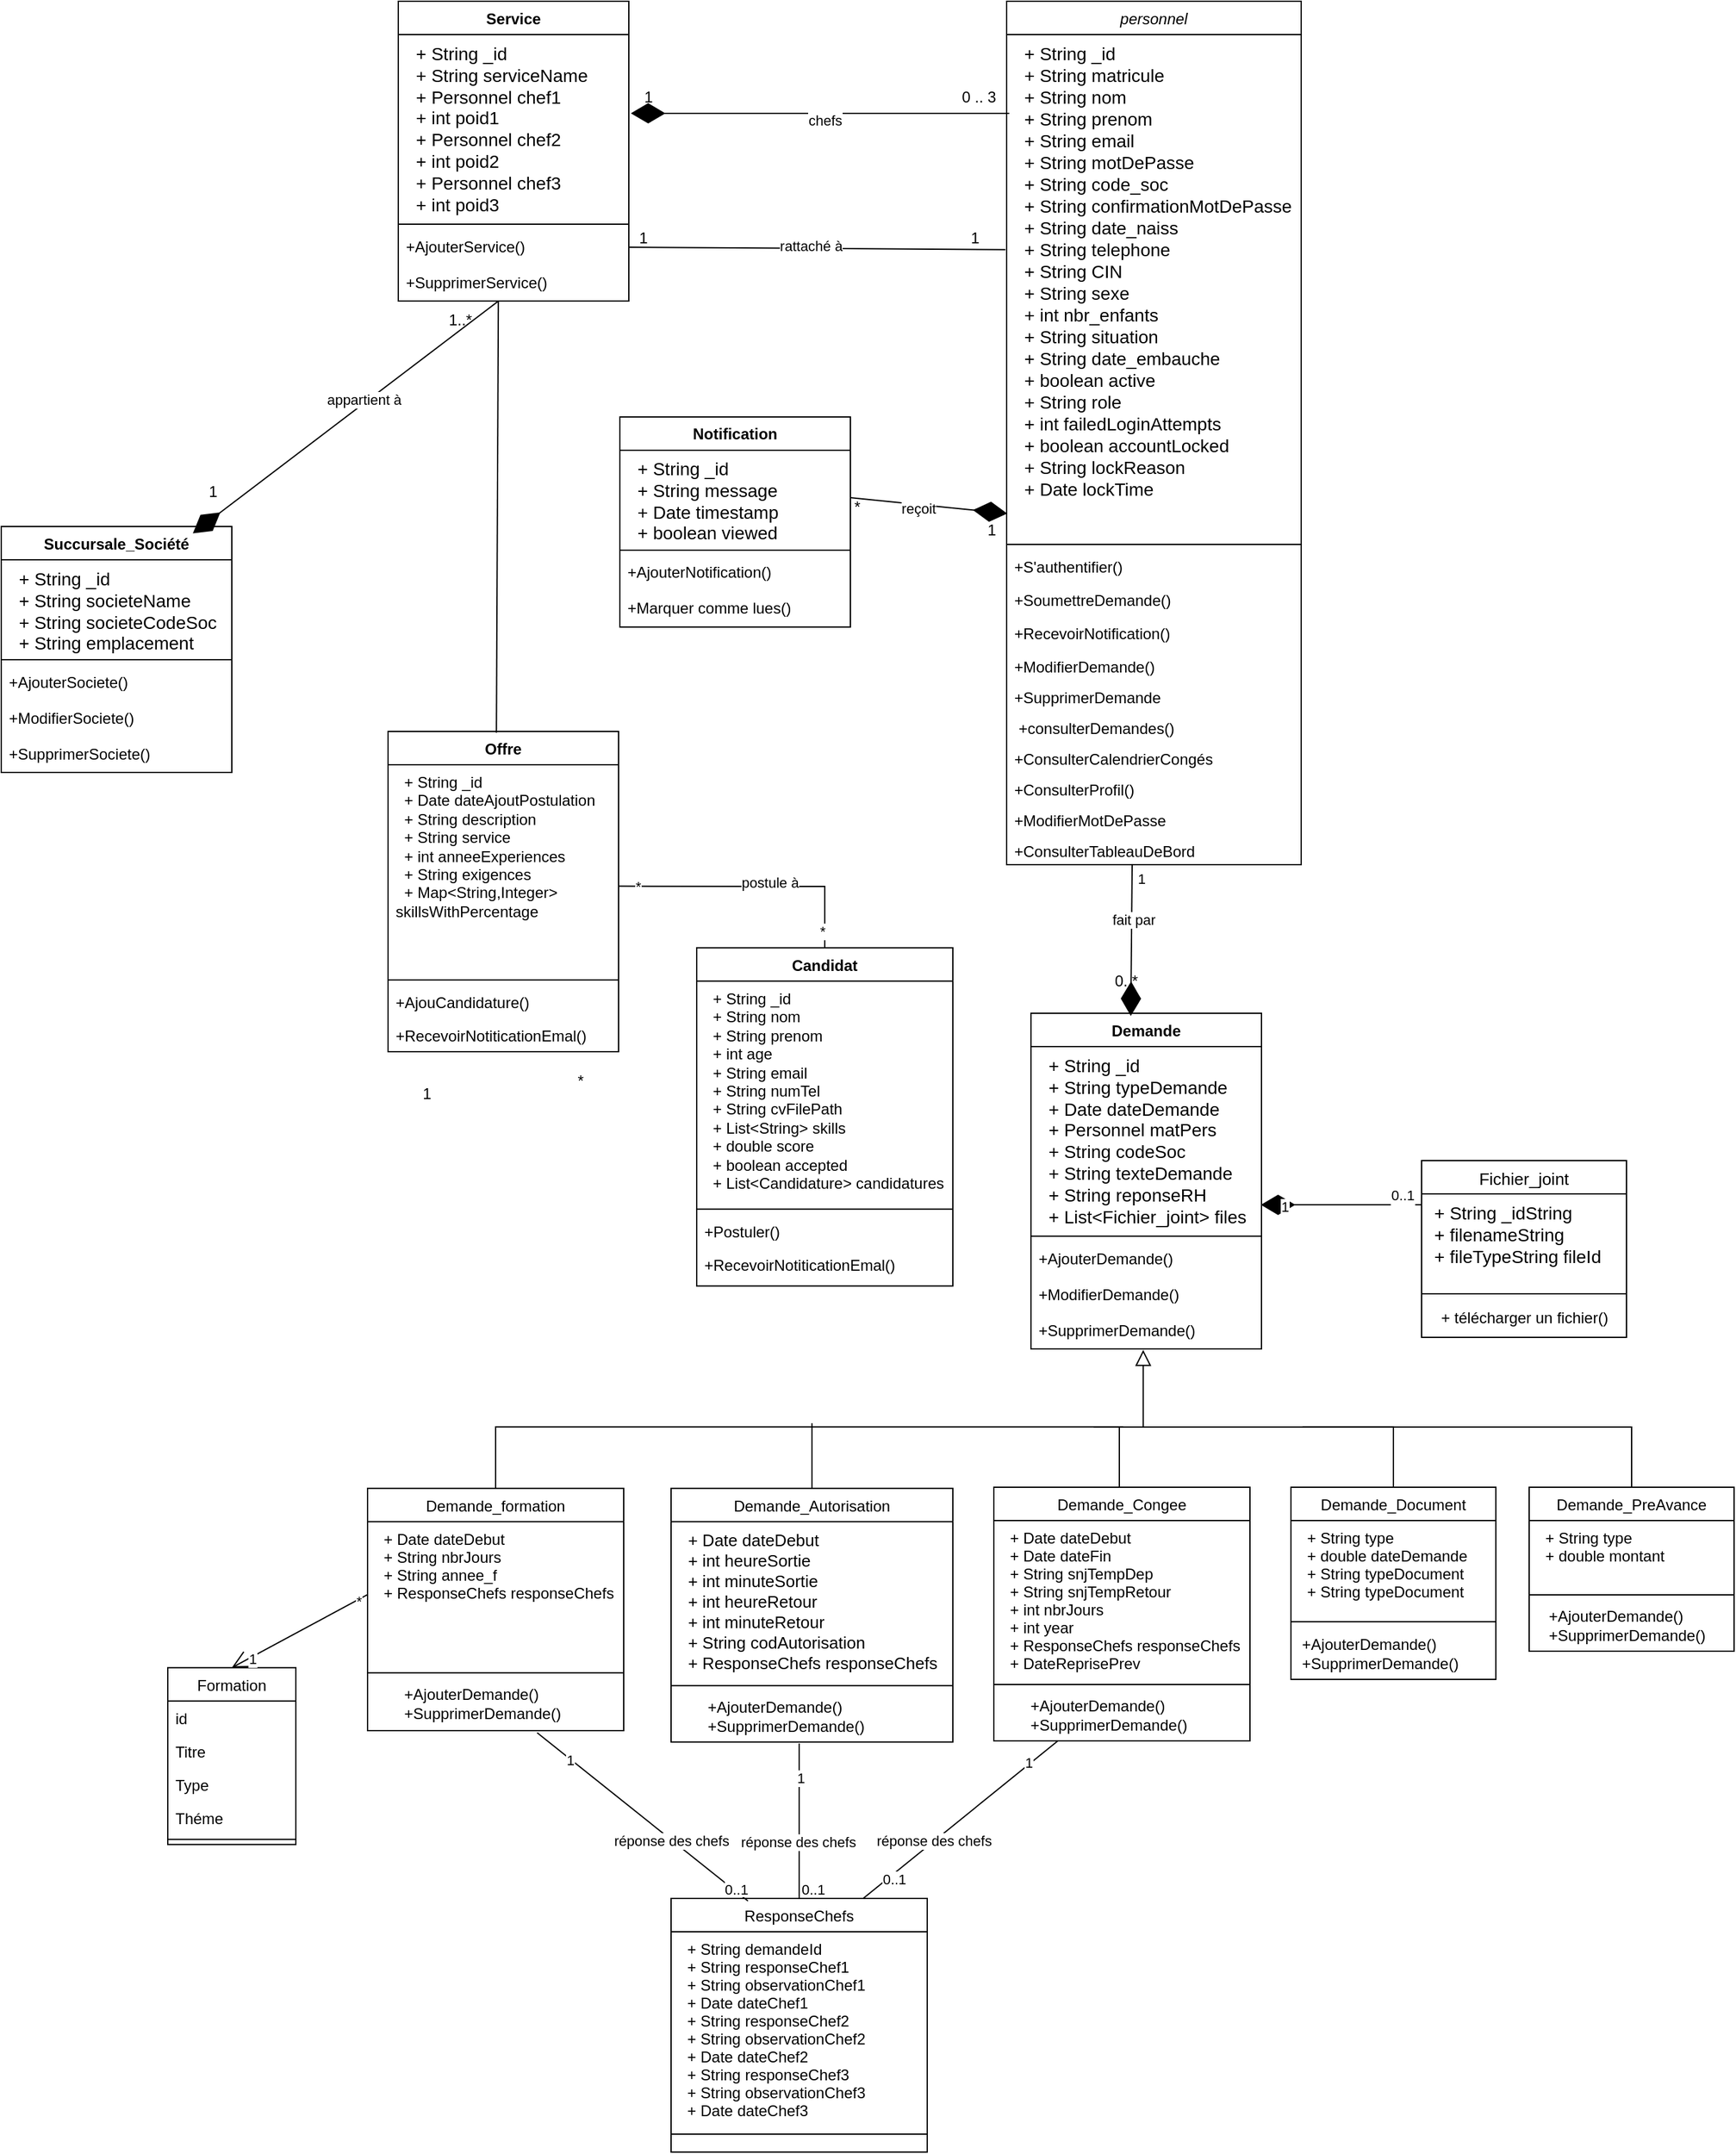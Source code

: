 <mxfile version="27.1.1">
  <diagram id="C5RBs43oDa-KdzZeNtuy" name="Page-1">
    <mxGraphModel dx="3420" dy="2582" grid="1" gridSize="10" guides="1" tooltips="1" connect="1" arrows="1" fold="1" page="1" pageScale="1" pageWidth="827" pageHeight="1169" math="0" shadow="0">
      <root>
        <mxCell id="WIyWlLk6GJQsqaUBKTNV-0" />
        <mxCell id="WIyWlLk6GJQsqaUBKTNV-1" parent="WIyWlLk6GJQsqaUBKTNV-0" />
        <mxCell id="zkfFHV4jXpPFQw0GAbJ--0" value="personnel" style="swimlane;fontStyle=2;align=center;verticalAlign=top;childLayout=stackLayout;horizontal=1;startSize=26;horizontalStack=0;resizeParent=1;resizeLast=0;collapsible=1;marginBottom=0;rounded=0;shadow=0;strokeWidth=1;" parent="WIyWlLk6GJQsqaUBKTNV-1" vertex="1">
          <mxGeometry x="192" y="-210" width="230" height="674" as="geometry">
            <mxRectangle x="230" y="140" width="160" height="26" as="alternateBounds" />
          </mxGeometry>
        </mxCell>
        <mxCell id="-u3w1DlrnEDcpq63W45w-45" value="  + String _id&#xa;  + String matricule&#xa;  + String nom&#xa;  + String prenom&#xa;  + String email&#xa;  + String motDePasse&#xa;  + String code_soc&#xa;  + String confirmationMotDePasse&#xa;  + String date_naiss&#xa;  + String telephone&#xa;  + String CIN&#xa;  + String sexe&#xa;  + int nbr_enfants&#xa;  + String situation&#xa;  + String date_embauche&#xa;  + boolean active&#xa;  + String role&#xa;  + int failedLoginAttempts&#xa;  + boolean accountLocked&#xa;  + String lockReason&#xa;  + Date lockTime&#xa;  &#xa;" style="text;align=left;verticalAlign=top;spacingLeft=4;spacingRight=4;overflow=hidden;rotatable=0;points=[[0,0.5],[1,0.5]];portConstraint=eastwest;rounded=0;shadow=0;html=0;strokeWidth=1;fontSize=14;fontStyle=0" parent="zkfFHV4jXpPFQw0GAbJ--0" vertex="1">
          <mxGeometry y="26" width="230" height="394" as="geometry" />
        </mxCell>
        <mxCell id="zkfFHV4jXpPFQw0GAbJ--4" value="" style="line;html=1;strokeWidth=1;align=left;verticalAlign=middle;spacingTop=-1;spacingLeft=3;spacingRight=3;rotatable=0;labelPosition=right;points=[];portConstraint=eastwest;" parent="zkfFHV4jXpPFQw0GAbJ--0" vertex="1">
          <mxGeometry y="420" width="230" height="8" as="geometry" />
        </mxCell>
        <mxCell id="zkfFHV4jXpPFQw0GAbJ--5" value="+S&#39;authentifier()" style="text;align=left;verticalAlign=top;spacingLeft=4;spacingRight=4;overflow=hidden;rotatable=0;points=[[0,0.5],[1,0.5]];portConstraint=eastwest;" parent="zkfFHV4jXpPFQw0GAbJ--0" vertex="1">
          <mxGeometry y="428" width="230" height="26" as="geometry" />
        </mxCell>
        <mxCell id="O5EITzwN7BPap431oK7U-24" value="+SoumettreDemande()" style="text;align=left;verticalAlign=top;spacingLeft=4;spacingRight=4;overflow=hidden;rotatable=0;points=[[0,0.5],[1,0.5]];portConstraint=eastwest;" parent="zkfFHV4jXpPFQw0GAbJ--0" vertex="1">
          <mxGeometry y="454" width="230" height="26" as="geometry" />
        </mxCell>
        <mxCell id="O5EITzwN7BPap431oK7U-23" value="+RecevoirNotification()" style="text;align=left;verticalAlign=top;spacingLeft=4;spacingRight=4;overflow=hidden;rotatable=0;points=[[0,0.5],[1,0.5]];portConstraint=eastwest;" parent="zkfFHV4jXpPFQw0GAbJ--0" vertex="1">
          <mxGeometry y="480" width="230" height="26" as="geometry" />
        </mxCell>
        <mxCell id="O5EITzwN7BPap431oK7U-22" value="+ModifierDemande()" style="text;align=left;verticalAlign=top;spacingLeft=4;spacingRight=4;overflow=hidden;rotatable=0;points=[[0,0.5],[1,0.5]];portConstraint=eastwest;" parent="zkfFHV4jXpPFQw0GAbJ--0" vertex="1">
          <mxGeometry y="506" width="230" height="24" as="geometry" />
        </mxCell>
        <mxCell id="-u3w1DlrnEDcpq63W45w-73" value="+SupprimerDemande" style="text;align=left;verticalAlign=top;spacingLeft=4;spacingRight=4;overflow=hidden;rotatable=0;points=[[0,0.5],[1,0.5]];portConstraint=eastwest;" parent="zkfFHV4jXpPFQw0GAbJ--0" vertex="1">
          <mxGeometry y="530" width="230" height="24" as="geometry" />
        </mxCell>
        <mxCell id="-u3w1DlrnEDcpq63W45w-72" value=" +consulterDemandes()" style="text;align=left;verticalAlign=top;spacingLeft=4;spacingRight=4;overflow=hidden;rotatable=0;points=[[0,0.5],[1,0.5]];portConstraint=eastwest;" parent="zkfFHV4jXpPFQw0GAbJ--0" vertex="1">
          <mxGeometry y="554" width="230" height="24" as="geometry" />
        </mxCell>
        <mxCell id="-u3w1DlrnEDcpq63W45w-71" value="+ConsulterCalendrierCongés" style="text;align=left;verticalAlign=top;spacingLeft=4;spacingRight=4;overflow=hidden;rotatable=0;points=[[0,0.5],[1,0.5]];portConstraint=eastwest;" parent="zkfFHV4jXpPFQw0GAbJ--0" vertex="1">
          <mxGeometry y="578" width="230" height="24" as="geometry" />
        </mxCell>
        <mxCell id="-u3w1DlrnEDcpq63W45w-70" value="+ConsulterProfil()" style="text;align=left;verticalAlign=top;spacingLeft=4;spacingRight=4;overflow=hidden;rotatable=0;points=[[0,0.5],[1,0.5]];portConstraint=eastwest;" parent="zkfFHV4jXpPFQw0GAbJ--0" vertex="1">
          <mxGeometry y="602" width="230" height="24" as="geometry" />
        </mxCell>
        <mxCell id="-u3w1DlrnEDcpq63W45w-69" value="+ModifierMotDePasse" style="text;align=left;verticalAlign=top;spacingLeft=4;spacingRight=4;overflow=hidden;rotatable=0;points=[[0,0.5],[1,0.5]];portConstraint=eastwest;" parent="zkfFHV4jXpPFQw0GAbJ--0" vertex="1">
          <mxGeometry y="626" width="230" height="24" as="geometry" />
        </mxCell>
        <mxCell id="-u3w1DlrnEDcpq63W45w-68" value="+ConsulterTableauDeBord" style="text;align=left;verticalAlign=top;spacingLeft=4;spacingRight=4;overflow=hidden;rotatable=0;points=[[0,0.5],[1,0.5]];portConstraint=eastwest;" parent="zkfFHV4jXpPFQw0GAbJ--0" vertex="1">
          <mxGeometry y="650" width="230" height="24" as="geometry" />
        </mxCell>
        <mxCell id="O5EITzwN7BPap431oK7U-33" value="Demande_formation" style="swimlane;fontStyle=0;align=center;verticalAlign=top;childLayout=stackLayout;horizontal=1;startSize=26;horizontalStack=0;resizeParent=1;resizeLast=0;collapsible=1;marginBottom=0;rounded=0;shadow=0;strokeWidth=1;" parent="WIyWlLk6GJQsqaUBKTNV-1" vertex="1">
          <mxGeometry x="-307" y="950.83" width="200" height="189.17" as="geometry">
            <mxRectangle x="130" y="380" width="160" height="26" as="alternateBounds" />
          </mxGeometry>
        </mxCell>
        <mxCell id="O5EITzwN7BPap431oK7U-34" value="  + Date dateDebut&#xa;  + String nbrJours&#xa;  + String annee_f&#xa;  + ResponseChefs responseChefs" style="text;align=left;verticalAlign=top;spacingLeft=4;spacingRight=4;overflow=hidden;rotatable=0;points=[[0,0.5],[1,0.5]];portConstraint=eastwest;" parent="O5EITzwN7BPap431oK7U-33" vertex="1">
          <mxGeometry y="26" width="200" height="114" as="geometry" />
        </mxCell>
        <mxCell id="O5EITzwN7BPap431oK7U-44" value="" style="line;html=1;strokeWidth=1;align=left;verticalAlign=middle;spacingTop=-1;spacingLeft=3;spacingRight=3;rotatable=0;labelPosition=right;points=[];portConstraint=eastwest;" parent="O5EITzwN7BPap431oK7U-33" vertex="1">
          <mxGeometry y="140" width="200" height="8" as="geometry" />
        </mxCell>
        <mxCell id="gfEL7aQkDBIa4sKmxt_5-107" value="&lt;span style=&quot;white-space: pre;&quot;&gt;&#x9;&lt;/span&gt;+Ajouter&lt;span style=&quot;text-align: center;&quot;&gt;Demande&lt;/span&gt;()&lt;div&gt;&lt;span style=&quot;white-space: pre;&quot;&gt;&#x9;&lt;/span&gt;+Supprimer&lt;span style=&quot;text-align: center; background-color: transparent; color: light-dark(rgb(0, 0, 0), rgb(255, 255, 255));&quot;&gt;Demande&lt;/span&gt;&lt;span style=&quot;background-color: transparent; color: light-dark(rgb(0, 0, 0), rgb(255, 255, 255));&quot;&gt;()&lt;/span&gt;&lt;/div&gt;" style="text;html=1;align=left;verticalAlign=middle;resizable=0;points=[];autosize=1;strokeColor=none;fillColor=none;" parent="O5EITzwN7BPap431oK7U-33" vertex="1">
          <mxGeometry y="148" width="200" height="40" as="geometry" />
        </mxCell>
        <mxCell id="O5EITzwN7BPap431oK7U-47" value="Formation" style="swimlane;fontStyle=0;align=center;verticalAlign=top;childLayout=stackLayout;horizontal=1;startSize=26;horizontalStack=0;resizeParent=1;resizeLast=0;collapsible=1;marginBottom=0;rounded=0;shadow=0;strokeWidth=1;" parent="WIyWlLk6GJQsqaUBKTNV-1" vertex="1">
          <mxGeometry x="-463" y="1090.83" width="100" height="138" as="geometry">
            <mxRectangle x="130" y="380" width="160" height="26" as="alternateBounds" />
          </mxGeometry>
        </mxCell>
        <mxCell id="O5EITzwN7BPap431oK7U-52" value="id" style="text;align=left;verticalAlign=top;spacingLeft=4;spacingRight=4;overflow=hidden;rotatable=0;points=[[0,0.5],[1,0.5]];portConstraint=eastwest;rounded=0;shadow=0;html=0;" parent="O5EITzwN7BPap431oK7U-47" vertex="1">
          <mxGeometry y="26" width="100" height="26" as="geometry" />
        </mxCell>
        <mxCell id="-u3w1DlrnEDcpq63W45w-180" value="Titre" style="text;align=left;verticalAlign=top;spacingLeft=4;spacingRight=4;overflow=hidden;rotatable=0;points=[[0,0.5],[1,0.5]];portConstraint=eastwest;rounded=0;shadow=0;html=0;" parent="O5EITzwN7BPap431oK7U-47" vertex="1">
          <mxGeometry y="52" width="100" height="26" as="geometry" />
        </mxCell>
        <mxCell id="aDl5N6_NMkzRwFbQj5bC-1" value="Type" style="text;align=left;verticalAlign=top;spacingLeft=4;spacingRight=4;overflow=hidden;rotatable=0;points=[[0,0.5],[1,0.5]];portConstraint=eastwest;rounded=0;shadow=0;html=0;" parent="O5EITzwN7BPap431oK7U-47" vertex="1">
          <mxGeometry y="78" width="100" height="26" as="geometry" />
        </mxCell>
        <mxCell id="aDl5N6_NMkzRwFbQj5bC-0" value="Théme" style="text;align=left;verticalAlign=top;spacingLeft=4;spacingRight=4;overflow=hidden;rotatable=0;points=[[0,0.5],[1,0.5]];portConstraint=eastwest;rounded=0;shadow=0;html=0;" parent="O5EITzwN7BPap431oK7U-47" vertex="1">
          <mxGeometry y="104" width="100" height="26" as="geometry" />
        </mxCell>
        <mxCell id="O5EITzwN7BPap431oK7U-53" value="" style="line;html=1;strokeWidth=1;align=left;verticalAlign=middle;spacingTop=-1;spacingLeft=3;spacingRight=3;rotatable=0;labelPosition=right;points=[];portConstraint=eastwest;" parent="O5EITzwN7BPap431oK7U-47" vertex="1">
          <mxGeometry y="130" width="100" height="8" as="geometry" />
        </mxCell>
        <mxCell id="O5EITzwN7BPap431oK7U-54" value="" style="endArrow=open;endFill=1;endSize=12;html=1;rounded=0;exitX=0;exitY=0.5;exitDx=0;exitDy=0;entryX=0.5;entryY=0;entryDx=0;entryDy=0;" parent="WIyWlLk6GJQsqaUBKTNV-1" source="O5EITzwN7BPap431oK7U-34" target="O5EITzwN7BPap431oK7U-47" edge="1">
          <mxGeometry width="160" relative="1" as="geometry">
            <mxPoint x="-457" y="1053.83" as="sourcePoint" />
            <mxPoint x="-297" y="1053.83" as="targetPoint" />
            <Array as="points" />
          </mxGeometry>
        </mxCell>
        <mxCell id="gfEL7aQkDBIa4sKmxt_5-82" value="1" style="edgeLabel;html=1;align=center;verticalAlign=middle;resizable=0;points=[];" parent="O5EITzwN7BPap431oK7U-54" vertex="1" connectable="0">
          <mxGeometry x="0.722" y="1" relative="1" as="geometry">
            <mxPoint as="offset" />
          </mxGeometry>
        </mxCell>
        <mxCell id="FIY3X_j_uY_LDwW8lAGG-7" value="*" style="edgeLabel;html=1;align=center;verticalAlign=middle;resizable=0;points=[];" vertex="1" connectable="0" parent="O5EITzwN7BPap431oK7U-54">
          <mxGeometry x="-0.86" y="1" relative="1" as="geometry">
            <mxPoint as="offset" />
          </mxGeometry>
        </mxCell>
        <mxCell id="O5EITzwN7BPap431oK7U-55" value="Demande_Congee" style="swimlane;fontStyle=0;align=center;verticalAlign=top;childLayout=stackLayout;horizontal=1;startSize=26;horizontalStack=0;resizeParent=1;resizeLast=0;collapsible=1;marginBottom=0;rounded=0;shadow=0;strokeWidth=1;" parent="WIyWlLk6GJQsqaUBKTNV-1" vertex="1">
          <mxGeometry x="182" y="950" width="200" height="198" as="geometry">
            <mxRectangle x="130" y="380" width="160" height="26" as="alternateBounds" />
          </mxGeometry>
        </mxCell>
        <mxCell id="O5EITzwN7BPap431oK7U-63" value="  + Date dateDebut&#xa;  + Date dateFin&#xa;  + String snjTempDep&#xa;  + String snjTempRetour&#xa;  + int nbrJours&#xa;  + int year  &#xa;  + ResponseChefs responseChefs&#xa;  + DateReprisePrev" style="text;align=left;verticalAlign=top;spacingLeft=4;spacingRight=4;overflow=hidden;rotatable=0;points=[[0,0.5],[1,0.5]];portConstraint=eastwest;rounded=0;shadow=0;html=0;" parent="O5EITzwN7BPap431oK7U-55" vertex="1">
          <mxGeometry y="26" width="200" height="124" as="geometry" />
        </mxCell>
        <mxCell id="O5EITzwN7BPap431oK7U-61" value="" style="line;html=1;strokeWidth=1;align=left;verticalAlign=middle;spacingTop=-1;spacingLeft=3;spacingRight=3;rotatable=0;labelPosition=right;points=[];portConstraint=eastwest;" parent="O5EITzwN7BPap431oK7U-55" vertex="1">
          <mxGeometry y="150" width="200" height="8" as="geometry" />
        </mxCell>
        <mxCell id="gfEL7aQkDBIa4sKmxt_5-110" value="&lt;span style=&quot;white-space: pre;&quot;&gt;&#x9;&lt;/span&gt;+Ajouter&lt;span style=&quot;text-align: center;&quot;&gt;Demande&lt;/span&gt;()&lt;div&gt;&lt;span style=&quot;white-space: pre;&quot;&gt;&#x9;&lt;/span&gt;+Supprimer&lt;span style=&quot;text-align: center; background-color: transparent; color: light-dark(rgb(0, 0, 0), rgb(255, 255, 255));&quot;&gt;Demande&lt;/span&gt;&lt;span style=&quot;background-color: transparent; color: light-dark(rgb(0, 0, 0), rgb(255, 255, 255));&quot;&gt;()&lt;/span&gt;&lt;/div&gt;" style="text;html=1;align=left;verticalAlign=middle;resizable=0;points=[];autosize=1;strokeColor=none;fillColor=none;" parent="O5EITzwN7BPap431oK7U-55" vertex="1">
          <mxGeometry y="158" width="200" height="40" as="geometry" />
        </mxCell>
        <mxCell id="O5EITzwN7BPap431oK7U-68" value="Demande_Autorisation" style="swimlane;fontStyle=0;align=center;verticalAlign=top;childLayout=stackLayout;horizontal=1;startSize=26;horizontalStack=0;resizeParent=1;resizeLast=0;collapsible=1;marginBottom=0;rounded=0;shadow=0;strokeWidth=1;" parent="WIyWlLk6GJQsqaUBKTNV-1" vertex="1">
          <mxGeometry x="-70" y="950.83" width="220" height="198" as="geometry">
            <mxRectangle x="130" y="380" width="160" height="26" as="alternateBounds" />
          </mxGeometry>
        </mxCell>
        <mxCell id="O5EITzwN7BPap431oK7U-69" value="  + Date dateDebut&#xa;  + int heureSortie&#xa;  + int minuteSortie&#xa;  + int heureRetour&#xa;  + int minuteRetour&#xa;  + String codAutorisation&#xa;  + ResponseChefs responseChefs" style="text;align=left;verticalAlign=top;spacingLeft=4;spacingRight=4;overflow=hidden;rotatable=0;points=[[0,0.5],[1,0.5]];portConstraint=eastwest;fontSize=13;" parent="O5EITzwN7BPap431oK7U-68" vertex="1">
          <mxGeometry y="26" width="220" height="124" as="geometry" />
        </mxCell>
        <mxCell id="O5EITzwN7BPap431oK7U-76" value="" style="line;html=1;strokeWidth=1;align=left;verticalAlign=middle;spacingTop=-1;spacingLeft=3;spacingRight=3;rotatable=0;labelPosition=right;points=[];portConstraint=eastwest;" parent="O5EITzwN7BPap431oK7U-68" vertex="1">
          <mxGeometry y="150" width="220" height="8" as="geometry" />
        </mxCell>
        <mxCell id="gfEL7aQkDBIa4sKmxt_5-109" value="&lt;span style=&quot;white-space: pre;&quot;&gt;&#x9;&lt;/span&gt;+Ajouter&lt;span style=&quot;text-align: center;&quot;&gt;Demande&lt;/span&gt;()&lt;div&gt;&lt;span style=&quot;white-space: pre;&quot;&gt;&#x9;&lt;/span&gt;+Supprimer&lt;span style=&quot;text-align: center; background-color: transparent; color: light-dark(rgb(0, 0, 0), rgb(255, 255, 255));&quot;&gt;Demande&lt;/span&gt;&lt;span style=&quot;background-color: transparent; color: light-dark(rgb(0, 0, 0), rgb(255, 255, 255));&quot;&gt;()&lt;/span&gt;&lt;/div&gt;" style="text;html=1;align=left;verticalAlign=middle;resizable=0;points=[];autosize=1;strokeColor=none;fillColor=none;" parent="O5EITzwN7BPap431oK7U-68" vertex="1">
          <mxGeometry y="158" width="220" height="40" as="geometry" />
        </mxCell>
        <mxCell id="O5EITzwN7BPap431oK7U-118" value="Demande_PreAvance" style="swimlane;fontStyle=0;align=center;verticalAlign=top;childLayout=stackLayout;horizontal=1;startSize=26;horizontalStack=0;resizeParent=1;resizeLast=0;collapsible=1;marginBottom=0;rounded=0;shadow=0;strokeWidth=1;" parent="WIyWlLk6GJQsqaUBKTNV-1" vertex="1">
          <mxGeometry x="600" y="950" width="160" height="128" as="geometry">
            <mxRectangle x="130" y="380" width="160" height="26" as="alternateBounds" />
          </mxGeometry>
        </mxCell>
        <mxCell id="O5EITzwN7BPap431oK7U-119" value="  + String type&#xa;  + double montant&#xa;" style="text;align=left;verticalAlign=top;spacingLeft=4;spacingRight=4;overflow=hidden;rotatable=0;points=[[0,0.5],[1,0.5]];portConstraint=eastwest;" parent="O5EITzwN7BPap431oK7U-118" vertex="1">
          <mxGeometry y="26" width="160" height="54" as="geometry" />
        </mxCell>
        <mxCell id="O5EITzwN7BPap431oK7U-122" value="" style="line;html=1;strokeWidth=1;align=left;verticalAlign=middle;spacingTop=-1;spacingLeft=3;spacingRight=3;rotatable=0;labelPosition=right;points=[];portConstraint=eastwest;" parent="O5EITzwN7BPap431oK7U-118" vertex="1">
          <mxGeometry y="80" width="160" height="8" as="geometry" />
        </mxCell>
        <mxCell id="gfEL7aQkDBIa4sKmxt_5-111" value="&amp;nbsp; &amp;nbsp; +Ajouter&lt;span style=&quot;text-align: center;&quot;&gt;Demande&lt;/span&gt;()&lt;div&gt;&amp;nbsp; &amp;nbsp; +Supprimer&lt;span style=&quot;text-align: center; background-color: transparent; color: light-dark(rgb(0, 0, 0), rgb(255, 255, 255));&quot;&gt;Demande&lt;/span&gt;&lt;span style=&quot;background-color: transparent; color: light-dark(rgb(0, 0, 0), rgb(255, 255, 255));&quot;&gt;()&lt;/span&gt;&lt;/div&gt;" style="text;html=1;align=left;verticalAlign=middle;resizable=0;points=[];autosize=1;strokeColor=none;fillColor=none;" parent="O5EITzwN7BPap431oK7U-118" vertex="1">
          <mxGeometry y="88" width="160" height="40" as="geometry" />
        </mxCell>
        <mxCell id="O5EITzwN7BPap431oK7U-124" value="Succursale_Société" style="swimlane;fontStyle=1;align=center;verticalAlign=top;childLayout=stackLayout;horizontal=1;startSize=26;horizontalStack=0;resizeParent=1;resizeParentMax=0;resizeLast=0;collapsible=1;marginBottom=0;whiteSpace=wrap;html=1;" parent="WIyWlLk6GJQsqaUBKTNV-1" vertex="1">
          <mxGeometry x="-593" y="200" width="180" height="192" as="geometry" />
        </mxCell>
        <mxCell id="O5EITzwN7BPap431oK7U-125" value="&lt;div&gt;&lt;font style=&quot;font-size: 14px;&quot;&gt;&amp;nbsp; + String _id&lt;/font&gt;&lt;/div&gt;&lt;div&gt;&lt;font style=&quot;font-size: 14px;&quot;&gt;&amp;nbsp; + String societeName&lt;/font&gt;&lt;/div&gt;&lt;div&gt;&lt;font style=&quot;font-size: 14px;&quot;&gt;&amp;nbsp; + String societeCodeSoc&lt;/font&gt;&lt;/div&gt;&lt;div&gt;&lt;font style=&quot;font-size: 14px;&quot;&gt;&amp;nbsp; + String emplacement&lt;/font&gt;&lt;/div&gt;" style="text;strokeColor=none;fillColor=none;align=left;verticalAlign=top;spacingLeft=4;spacingRight=4;overflow=hidden;rotatable=0;points=[[0,0.5],[1,0.5]];portConstraint=eastwest;whiteSpace=wrap;html=1;" parent="O5EITzwN7BPap431oK7U-124" vertex="1">
          <mxGeometry y="26" width="180" height="74" as="geometry" />
        </mxCell>
        <mxCell id="O5EITzwN7BPap431oK7U-126" value="" style="line;strokeWidth=1;fillColor=none;align=left;verticalAlign=middle;spacingTop=-1;spacingLeft=3;spacingRight=3;rotatable=0;labelPosition=right;points=[];portConstraint=eastwest;strokeColor=inherit;" parent="O5EITzwN7BPap431oK7U-124" vertex="1">
          <mxGeometry y="100" width="180" height="8" as="geometry" />
        </mxCell>
        <mxCell id="O5EITzwN7BPap431oK7U-127" value="+AjouterSociete()" style="text;strokeColor=none;fillColor=none;align=left;verticalAlign=top;spacingLeft=4;spacingRight=4;overflow=hidden;rotatable=0;points=[[0,0.5],[1,0.5]];portConstraint=eastwest;whiteSpace=wrap;html=1;" parent="O5EITzwN7BPap431oK7U-124" vertex="1">
          <mxGeometry y="108" width="180" height="28" as="geometry" />
        </mxCell>
        <mxCell id="-u3w1DlrnEDcpq63W45w-39" value="+ModifierSociete()" style="text;strokeColor=none;fillColor=none;align=left;verticalAlign=top;spacingLeft=4;spacingRight=4;overflow=hidden;rotatable=0;points=[[0,0.5],[1,0.5]];portConstraint=eastwest;whiteSpace=wrap;html=1;" parent="O5EITzwN7BPap431oK7U-124" vertex="1">
          <mxGeometry y="136" width="180" height="28" as="geometry" />
        </mxCell>
        <mxCell id="-u3w1DlrnEDcpq63W45w-40" value="+SupprimerSociete()" style="text;strokeColor=none;fillColor=none;align=left;verticalAlign=top;spacingLeft=4;spacingRight=4;overflow=hidden;rotatable=0;points=[[0,0.5],[1,0.5]];portConstraint=eastwest;whiteSpace=wrap;html=1;" parent="O5EITzwN7BPap431oK7U-124" vertex="1">
          <mxGeometry y="164" width="180" height="28" as="geometry" />
        </mxCell>
        <mxCell id="O5EITzwN7BPap431oK7U-128" value="Candidat" style="swimlane;fontStyle=1;align=center;verticalAlign=top;childLayout=stackLayout;horizontal=1;startSize=26;horizontalStack=0;resizeParent=1;resizeParentMax=0;resizeLast=0;collapsible=1;marginBottom=0;whiteSpace=wrap;html=1;" parent="WIyWlLk6GJQsqaUBKTNV-1" vertex="1">
          <mxGeometry x="-50" y="528.83" width="200" height="264" as="geometry">
            <mxRectangle x="-330" y="546" width="140" height="30" as="alternateBounds" />
          </mxGeometry>
        </mxCell>
        <mxCell id="O5EITzwN7BPap431oK7U-134" value="&lt;div&gt;&amp;nbsp; + String _id&lt;/div&gt;&lt;div&gt;&amp;nbsp; + String nom&lt;/div&gt;&lt;div&gt;&amp;nbsp; + String prenom&lt;/div&gt;&lt;div&gt;&amp;nbsp; + int age&lt;/div&gt;&lt;div&gt;&amp;nbsp; + String email&lt;/div&gt;&lt;div&gt;&amp;nbsp; + String numTel&lt;/div&gt;&lt;div&gt;&amp;nbsp; + String cvFilePath&lt;/div&gt;&lt;div&gt;&amp;nbsp; + List&amp;lt;String&amp;gt; skills&lt;/div&gt;&lt;div&gt;&amp;nbsp; + double score&lt;/div&gt;&lt;div&gt;&amp;nbsp; + boolean accepted&lt;/div&gt;&lt;div&gt;&amp;nbsp; + List&amp;lt;Candidature&amp;gt; candidatures&lt;/div&gt;" style="text;strokeColor=none;fillColor=none;align=left;verticalAlign=top;spacingLeft=4;spacingRight=4;overflow=hidden;rotatable=0;points=[[0,0.5],[1,0.5]];portConstraint=eastwest;whiteSpace=wrap;html=1;" parent="O5EITzwN7BPap431oK7U-128" vertex="1">
          <mxGeometry y="26" width="200" height="174" as="geometry" />
        </mxCell>
        <mxCell id="O5EITzwN7BPap431oK7U-130" value="" style="line;strokeWidth=1;fillColor=none;align=left;verticalAlign=middle;spacingTop=-1;spacingLeft=3;spacingRight=3;rotatable=0;labelPosition=right;points=[];portConstraint=eastwest;strokeColor=inherit;" parent="O5EITzwN7BPap431oK7U-128" vertex="1">
          <mxGeometry y="200" width="200" height="8" as="geometry" />
        </mxCell>
        <mxCell id="O5EITzwN7BPap431oK7U-131" value="+Postuler()" style="text;strokeColor=none;fillColor=none;align=left;verticalAlign=top;spacingLeft=4;spacingRight=4;overflow=hidden;rotatable=0;points=[[0,0.5],[1,0.5]];portConstraint=eastwest;whiteSpace=wrap;html=1;" parent="O5EITzwN7BPap431oK7U-128" vertex="1">
          <mxGeometry y="208" width="200" height="26" as="geometry" />
        </mxCell>
        <mxCell id="-u3w1DlrnEDcpq63W45w-38" value="+RecevoirNotiticationEmal()" style="text;strokeColor=none;fillColor=none;align=left;verticalAlign=top;spacingLeft=4;spacingRight=4;overflow=hidden;rotatable=0;points=[[0,0.5],[1,0.5]];portConstraint=eastwest;whiteSpace=wrap;html=1;" parent="O5EITzwN7BPap431oK7U-128" vertex="1">
          <mxGeometry y="234" width="200" height="30" as="geometry" />
        </mxCell>
        <mxCell id="O5EITzwN7BPap431oK7U-144" value="" style="endArrow=block;endSize=10;endFill=0;shadow=0;strokeWidth=1;rounded=0;curved=0;edgeStyle=elbowEdgeStyle;elbow=vertical;entryX=0.487;entryY=1.029;entryDx=0;entryDy=0;entryPerimeter=0;" parent="WIyWlLk6GJQsqaUBKTNV-1" edge="1" target="-u3w1DlrnEDcpq63W45w-168">
          <mxGeometry width="160" relative="1" as="geometry">
            <mxPoint x="280" y="950" as="sourcePoint" />
            <mxPoint x="298.12" y="832.872" as="targetPoint" />
            <Array as="points">
              <mxPoint x="300" y="903" />
            </Array>
          </mxGeometry>
        </mxCell>
        <mxCell id="O5EITzwN7BPap431oK7U-145" value="" style="endArrow=none;endSize=10;endFill=0;shadow=0;strokeWidth=1;rounded=0;curved=0;edgeStyle=elbowEdgeStyle;elbow=vertical;entryX=0.5;entryY=0;entryDx=0;entryDy=0;startFill=0;" parent="WIyWlLk6GJQsqaUBKTNV-1" target="O5EITzwN7BPap431oK7U-107" edge="1">
          <mxGeometry width="160" relative="1" as="geometry">
            <mxPoint x="423" y="902.83" as="sourcePoint" />
            <mxPoint x="123" y="942.83" as="targetPoint" />
            <Array as="points">
              <mxPoint x="283" y="902.83" />
            </Array>
          </mxGeometry>
        </mxCell>
        <mxCell id="O5EITzwN7BPap431oK7U-146" value="" style="endArrow=none;endSize=10;endFill=0;shadow=0;strokeWidth=1;rounded=0;curved=0;edgeStyle=elbowEdgeStyle;elbow=vertical;entryX=0.5;entryY=0;entryDx=0;entryDy=0;startFill=0;" parent="WIyWlLk6GJQsqaUBKTNV-1" target="O5EITzwN7BPap431oK7U-33" edge="1">
          <mxGeometry width="160" relative="1" as="geometry">
            <mxPoint x="283" y="902.83" as="sourcePoint" />
            <mxPoint x="293" y="976.83" as="targetPoint" />
            <Array as="points">
              <mxPoint x="33" y="902.83" />
            </Array>
          </mxGeometry>
        </mxCell>
        <mxCell id="O5EITzwN7BPap431oK7U-149" value="" style="endArrow=none;endSize=10;endFill=0;shadow=0;strokeWidth=1;rounded=0;curved=0;edgeStyle=elbowEdgeStyle;elbow=vertical;startFill=0;entryX=0.5;entryY=0;entryDx=0;entryDy=0;" parent="WIyWlLk6GJQsqaUBKTNV-1" target="O5EITzwN7BPap431oK7U-118" edge="1">
          <mxGeometry width="160" relative="1" as="geometry">
            <mxPoint x="260" y="903" as="sourcePoint" />
            <mxPoint x="723" y="993" as="targetPoint" />
            <Array as="points">
              <mxPoint x="543" y="903" />
            </Array>
          </mxGeometry>
        </mxCell>
        <mxCell id="-u3w1DlrnEDcpq63W45w-163" value="Demande" style="swimlane;fontStyle=1;align=center;verticalAlign=top;childLayout=stackLayout;horizontal=1;startSize=26;horizontalStack=0;resizeParent=1;resizeParentMax=0;resizeLast=0;collapsible=1;marginBottom=0;whiteSpace=wrap;html=1;" parent="WIyWlLk6GJQsqaUBKTNV-1" vertex="1">
          <mxGeometry x="211" y="580.0" width="180" height="262" as="geometry" />
        </mxCell>
        <mxCell id="-u3w1DlrnEDcpq63W45w-164" value="&lt;div&gt;&lt;span style=&quot;text-wrap-mode: nowrap;&quot;&gt;&amp;nbsp; + String _id&lt;/span&gt;&lt;/div&gt;&lt;div&gt;&lt;span style=&quot;text-wrap-mode: nowrap;&quot;&gt;&amp;nbsp; + String typeDemande&lt;/span&gt;&lt;/div&gt;&lt;div&gt;&lt;span style=&quot;text-wrap-mode: nowrap;&quot;&gt;&amp;nbsp; + Date dateDemande&lt;/span&gt;&lt;/div&gt;&lt;div&gt;&lt;span style=&quot;text-wrap-mode: nowrap;&quot;&gt;&amp;nbsp; + Personnel matPers&lt;/span&gt;&lt;/div&gt;&lt;div&gt;&lt;span style=&quot;text-wrap-mode: nowrap;&quot;&gt;&amp;nbsp; + String codeSoc&lt;/span&gt;&lt;/div&gt;&lt;div&gt;&lt;span style=&quot;text-wrap-mode: nowrap;&quot;&gt;&amp;nbsp; + String texteDemande&lt;/span&gt;&lt;/div&gt;&lt;div&gt;&lt;span style=&quot;text-wrap-mode: nowrap;&quot;&gt;&amp;nbsp; + String reponseRH&lt;/span&gt;&lt;/div&gt;&lt;div&gt;&lt;span style=&quot;text-wrap-mode: nowrap;&quot;&gt;&amp;nbsp; + List&amp;lt;Fichier_joint&amp;gt; files&lt;/span&gt;&lt;/div&gt;" style="text;strokeColor=none;fillColor=none;align=left;verticalAlign=top;spacingLeft=4;spacingRight=4;overflow=hidden;rotatable=0;points=[[0,0.5],[1,0.5]];portConstraint=eastwest;whiteSpace=wrap;html=1;fontSize=14;" parent="-u3w1DlrnEDcpq63W45w-163" vertex="1">
          <mxGeometry y="26" width="180" height="144" as="geometry" />
        </mxCell>
        <mxCell id="-u3w1DlrnEDcpq63W45w-165" value="" style="line;strokeWidth=1;fillColor=none;align=left;verticalAlign=middle;spacingTop=-1;spacingLeft=3;spacingRight=3;rotatable=0;labelPosition=right;points=[];portConstraint=eastwest;strokeColor=inherit;" parent="-u3w1DlrnEDcpq63W45w-163" vertex="1">
          <mxGeometry y="170" width="180" height="8" as="geometry" />
        </mxCell>
        <mxCell id="-u3w1DlrnEDcpq63W45w-166" value="+AjouterDemande()" style="text;strokeColor=none;fillColor=none;align=left;verticalAlign=top;spacingLeft=4;spacingRight=4;overflow=hidden;rotatable=0;points=[[0,0.5],[1,0.5]];portConstraint=eastwest;whiteSpace=wrap;html=1;" parent="-u3w1DlrnEDcpq63W45w-163" vertex="1">
          <mxGeometry y="178" width="180" height="28" as="geometry" />
        </mxCell>
        <mxCell id="-u3w1DlrnEDcpq63W45w-167" value="+ModifierDemande()" style="text;strokeColor=none;fillColor=none;align=left;verticalAlign=top;spacingLeft=4;spacingRight=4;overflow=hidden;rotatable=0;points=[[0,0.5],[1,0.5]];portConstraint=eastwest;whiteSpace=wrap;html=1;" parent="-u3w1DlrnEDcpq63W45w-163" vertex="1">
          <mxGeometry y="206" width="180" height="28" as="geometry" />
        </mxCell>
        <mxCell id="-u3w1DlrnEDcpq63W45w-168" value="+SupprimerDemande()" style="text;strokeColor=none;fillColor=none;align=left;verticalAlign=top;spacingLeft=4;spacingRight=4;overflow=hidden;rotatable=0;points=[[0,0.5],[1,0.5]];portConstraint=eastwest;whiteSpace=wrap;html=1;" parent="-u3w1DlrnEDcpq63W45w-163" vertex="1">
          <mxGeometry y="234" width="180" height="28" as="geometry" />
        </mxCell>
        <mxCell id="-u3w1DlrnEDcpq63W45w-183" value="Offre" style="swimlane;fontStyle=1;align=center;verticalAlign=top;childLayout=stackLayout;horizontal=1;startSize=26;horizontalStack=0;resizeParent=1;resizeParentMax=0;resizeLast=0;collapsible=1;marginBottom=0;whiteSpace=wrap;html=1;" parent="WIyWlLk6GJQsqaUBKTNV-1" vertex="1">
          <mxGeometry x="-291" y="360" width="180" height="250" as="geometry">
            <mxRectangle x="-330" y="546" width="140" height="30" as="alternateBounds" />
          </mxGeometry>
        </mxCell>
        <mxCell id="-u3w1DlrnEDcpq63W45w-184" value="&lt;div&gt;&amp;nbsp; + String _id&lt;/div&gt;&lt;div&gt;&amp;nbsp; + Date dateAjoutPostulation&lt;/div&gt;&lt;div&gt;&lt;span style=&quot;background-color: transparent; color: light-dark(rgb(0, 0, 0), rgb(255, 255, 255));&quot;&gt;&amp;nbsp; + String description&lt;/span&gt;&lt;/div&gt;&lt;div&gt;&amp;nbsp; + String service&lt;/div&gt;&lt;div&gt;&amp;nbsp; + int anneeExperiences&lt;/div&gt;&lt;div&gt;&amp;nbsp; + String exigences&lt;/div&gt;&lt;div&gt;&amp;nbsp; + Map&amp;lt;String,Integer&amp;gt; skillsWithPercentage&lt;/div&gt;" style="text;strokeColor=none;fillColor=none;align=left;verticalAlign=top;spacingLeft=4;spacingRight=4;overflow=hidden;rotatable=0;points=[[0,0.5],[1,0.5]];portConstraint=eastwest;whiteSpace=wrap;html=1;" parent="-u3w1DlrnEDcpq63W45w-183" vertex="1">
          <mxGeometry y="26" width="180" height="164" as="geometry" />
        </mxCell>
        <mxCell id="-u3w1DlrnEDcpq63W45w-199" value="" style="line;strokeWidth=1;fillColor=none;align=left;verticalAlign=middle;spacingTop=-1;spacingLeft=3;spacingRight=3;rotatable=0;labelPosition=right;points=[];portConstraint=eastwest;strokeColor=inherit;" parent="-u3w1DlrnEDcpq63W45w-183" vertex="1">
          <mxGeometry y="190" width="180" height="8" as="geometry" />
        </mxCell>
        <mxCell id="-u3w1DlrnEDcpq63W45w-200" value="+AjouCandidature()" style="text;strokeColor=none;fillColor=none;align=left;verticalAlign=top;spacingLeft=4;spacingRight=4;overflow=hidden;rotatable=0;points=[[0,0.5],[1,0.5]];portConstraint=eastwest;whiteSpace=wrap;html=1;" parent="-u3w1DlrnEDcpq63W45w-183" vertex="1">
          <mxGeometry y="198" width="180" height="26" as="geometry" />
        </mxCell>
        <mxCell id="-u3w1DlrnEDcpq63W45w-201" value="+RecevoirNotiticationEmal()" style="text;strokeColor=none;fillColor=none;align=left;verticalAlign=top;spacingLeft=4;spacingRight=4;overflow=hidden;rotatable=0;points=[[0,0.5],[1,0.5]];portConstraint=eastwest;whiteSpace=wrap;html=1;" parent="-u3w1DlrnEDcpq63W45w-183" vertex="1">
          <mxGeometry y="224" width="180" height="26" as="geometry" />
        </mxCell>
        <mxCell id="gfEL7aQkDBIa4sKmxt_5-2" value="" style="endArrow=diamondThin;endFill=1;endSize=24;html=1;rounded=0;exitX=0.434;exitY=1.003;exitDx=0;exitDy=0;exitPerimeter=0;entryX=0.831;entryY=0.028;entryDx=0;entryDy=0;entryPerimeter=0;" parent="WIyWlLk6GJQsqaUBKTNV-1" source="gfEL7aQkDBIa4sKmxt_5-29" target="O5EITzwN7BPap431oK7U-124" edge="1">
          <mxGeometry width="160" relative="1" as="geometry">
            <mxPoint x="-570" y="107.0" as="sourcePoint" />
            <mxPoint x="-260" y="170" as="targetPoint" />
          </mxGeometry>
        </mxCell>
        <mxCell id="gfEL7aQkDBIa4sKmxt_5-5" value="appartient à" style="edgeLabel;html=1;align=center;verticalAlign=middle;resizable=0;points=[];" parent="gfEL7aQkDBIa4sKmxt_5-2" vertex="1" connectable="0">
          <mxGeometry x="-0.13" y="-3" relative="1" as="geometry">
            <mxPoint as="offset" />
          </mxGeometry>
        </mxCell>
        <mxCell id="gfEL7aQkDBIa4sKmxt_5-6" value="Notification" style="swimlane;fontStyle=1;align=center;verticalAlign=top;childLayout=stackLayout;horizontal=1;startSize=26;horizontalStack=0;resizeParent=1;resizeParentMax=0;resizeLast=0;collapsible=1;marginBottom=0;whiteSpace=wrap;html=1;" parent="WIyWlLk6GJQsqaUBKTNV-1" vertex="1">
          <mxGeometry x="-110" y="114.49" width="180" height="164" as="geometry" />
        </mxCell>
        <mxCell id="gfEL7aQkDBIa4sKmxt_5-7" value="&lt;div&gt;&lt;span style=&quot;font-size: 14px;&quot;&gt;&amp;nbsp; + String _id&lt;/span&gt;&lt;/div&gt;&lt;div&gt;&lt;span style=&quot;font-size: 14px;&quot;&gt;&amp;nbsp; + String message&lt;/span&gt;&lt;/div&gt;&lt;div&gt;&lt;span style=&quot;font-size: 14px;&quot;&gt;&amp;nbsp; + Date timestamp&lt;/span&gt;&lt;/div&gt;&lt;div&gt;&lt;span style=&quot;font-size: 14px;&quot;&gt;&amp;nbsp; + boolean viewed&lt;/span&gt;&lt;/div&gt;" style="text;strokeColor=none;fillColor=none;align=left;verticalAlign=top;spacingLeft=4;spacingRight=4;overflow=hidden;rotatable=0;points=[[0,0.5],[1,0.5]];portConstraint=eastwest;whiteSpace=wrap;html=1;" parent="gfEL7aQkDBIa4sKmxt_5-6" vertex="1">
          <mxGeometry y="26" width="180" height="74" as="geometry" />
        </mxCell>
        <mxCell id="gfEL7aQkDBIa4sKmxt_5-8" value="" style="line;strokeWidth=1;fillColor=none;align=left;verticalAlign=middle;spacingTop=-1;spacingLeft=3;spacingRight=3;rotatable=0;labelPosition=right;points=[];portConstraint=eastwest;strokeColor=inherit;" parent="gfEL7aQkDBIa4sKmxt_5-6" vertex="1">
          <mxGeometry y="100" width="180" height="8" as="geometry" />
        </mxCell>
        <mxCell id="gfEL7aQkDBIa4sKmxt_5-9" value="+Ajouter&lt;span style=&quot;text-align: center;&quot;&gt;Notification&lt;/span&gt;()" style="text;strokeColor=none;fillColor=none;align=left;verticalAlign=top;spacingLeft=4;spacingRight=4;overflow=hidden;rotatable=0;points=[[0,0.5],[1,0.5]];portConstraint=eastwest;whiteSpace=wrap;html=1;" parent="gfEL7aQkDBIa4sKmxt_5-6" vertex="1">
          <mxGeometry y="108" width="180" height="28" as="geometry" />
        </mxCell>
        <mxCell id="gfEL7aQkDBIa4sKmxt_5-11" value="+Marquer comme lues()" style="text;strokeColor=none;fillColor=none;align=left;verticalAlign=top;spacingLeft=4;spacingRight=4;overflow=hidden;rotatable=0;points=[[0,0.5],[1,0.5]];portConstraint=eastwest;whiteSpace=wrap;html=1;" parent="gfEL7aQkDBIa4sKmxt_5-6" vertex="1">
          <mxGeometry y="136" width="180" height="28" as="geometry" />
        </mxCell>
        <mxCell id="gfEL7aQkDBIa4sKmxt_5-12" value="" style="endArrow=diamondThin;endFill=1;endSize=24;html=1;rounded=0;exitX=1;exitY=0.5;exitDx=0;exitDy=0;entryX=0.002;entryY=0.949;entryDx=0;entryDy=0;entryPerimeter=0;" parent="WIyWlLk6GJQsqaUBKTNV-1" source="gfEL7aQkDBIa4sKmxt_5-7" target="-u3w1DlrnEDcpq63W45w-45" edge="1">
          <mxGeometry width="160" relative="1" as="geometry">
            <mxPoint x="370" y="-220" as="sourcePoint" />
            <mxPoint x="500" y="-250" as="targetPoint" />
          </mxGeometry>
        </mxCell>
        <mxCell id="gfEL7aQkDBIa4sKmxt_5-13" value="reçoit" style="edgeLabel;html=1;align=center;verticalAlign=middle;resizable=0;points=[];" parent="gfEL7aQkDBIa4sKmxt_5-12" vertex="1" connectable="0">
          <mxGeometry x="-0.13" y="-3" relative="1" as="geometry">
            <mxPoint as="offset" />
          </mxGeometry>
        </mxCell>
        <mxCell id="gfEL7aQkDBIa4sKmxt_5-15" value="*" style="text;html=1;align=center;verticalAlign=middle;resizable=0;points=[];autosize=1;strokeColor=none;fillColor=none;" parent="WIyWlLk6GJQsqaUBKTNV-1" vertex="1">
          <mxGeometry x="60" y="170" width="30" height="30" as="geometry" />
        </mxCell>
        <mxCell id="gfEL7aQkDBIa4sKmxt_5-25" value="Service" style="swimlane;fontStyle=1;align=center;verticalAlign=top;childLayout=stackLayout;horizontal=1;startSize=26;horizontalStack=0;resizeParent=1;resizeParentMax=0;resizeLast=0;collapsible=1;marginBottom=0;whiteSpace=wrap;html=1;" parent="WIyWlLk6GJQsqaUBKTNV-1" vertex="1">
          <mxGeometry x="-283" y="-210" width="180" height="234" as="geometry" />
        </mxCell>
        <mxCell id="gfEL7aQkDBIa4sKmxt_5-26" value="&lt;div&gt;&lt;span style=&quot;font-size: 14px;&quot;&gt;&amp;nbsp; + String _id&lt;/span&gt;&lt;/div&gt;&lt;div&gt;&lt;span style=&quot;font-size: 14px;&quot;&gt;&amp;nbsp; + String serviceName&lt;/span&gt;&lt;/div&gt;&lt;div&gt;&lt;span style=&quot;font-size: 14px;&quot;&gt;&amp;nbsp; + Personnel chef1&lt;/span&gt;&lt;/div&gt;&lt;div&gt;&lt;span style=&quot;font-size: 14px;&quot;&gt;&amp;nbsp; + int poid1&lt;/span&gt;&lt;/div&gt;&lt;div&gt;&lt;span style=&quot;font-size: 14px;&quot;&gt;&amp;nbsp; + Personnel chef2&lt;/span&gt;&lt;/div&gt;&lt;div&gt;&lt;span style=&quot;font-size: 14px;&quot;&gt;&amp;nbsp; + int poid2&lt;/span&gt;&lt;/div&gt;&lt;div&gt;&lt;span style=&quot;font-size: 14px;&quot;&gt;&amp;nbsp; + Personnel chef3&lt;/span&gt;&lt;/div&gt;&lt;div&gt;&lt;span style=&quot;font-size: 14px;&quot;&gt;&amp;nbsp; + int poid3&lt;/span&gt;&lt;/div&gt;" style="text;strokeColor=none;fillColor=none;align=left;verticalAlign=top;spacingLeft=4;spacingRight=4;overflow=hidden;rotatable=0;points=[[0,0.5],[1,0.5]];portConstraint=eastwest;whiteSpace=wrap;html=1;" parent="gfEL7aQkDBIa4sKmxt_5-25" vertex="1">
          <mxGeometry y="26" width="180" height="144" as="geometry" />
        </mxCell>
        <mxCell id="gfEL7aQkDBIa4sKmxt_5-27" value="" style="line;strokeWidth=1;fillColor=none;align=left;verticalAlign=middle;spacingTop=-1;spacingLeft=3;spacingRight=3;rotatable=0;labelPosition=right;points=[];portConstraint=eastwest;strokeColor=inherit;" parent="gfEL7aQkDBIa4sKmxt_5-25" vertex="1">
          <mxGeometry y="170" width="180" height="8" as="geometry" />
        </mxCell>
        <mxCell id="gfEL7aQkDBIa4sKmxt_5-28" value="+Ajouter&lt;span style=&quot;text-align: center;&quot;&gt;Service&lt;/span&gt;()" style="text;strokeColor=none;fillColor=none;align=left;verticalAlign=top;spacingLeft=4;spacingRight=4;overflow=hidden;rotatable=0;points=[[0,0.5],[1,0.5]];portConstraint=eastwest;whiteSpace=wrap;html=1;" parent="gfEL7aQkDBIa4sKmxt_5-25" vertex="1">
          <mxGeometry y="178" width="180" height="28" as="geometry" />
        </mxCell>
        <mxCell id="gfEL7aQkDBIa4sKmxt_5-29" value="+Supprimer&lt;span style=&quot;text-align: center;&quot;&gt;Service&lt;/span&gt;()" style="text;strokeColor=none;fillColor=none;align=left;verticalAlign=top;spacingLeft=4;spacingRight=4;overflow=hidden;rotatable=0;points=[[0,0.5],[1,0.5]];portConstraint=eastwest;whiteSpace=wrap;html=1;" parent="gfEL7aQkDBIa4sKmxt_5-25" vertex="1">
          <mxGeometry y="206" width="180" height="28" as="geometry" />
        </mxCell>
        <mxCell id="gfEL7aQkDBIa4sKmxt_5-30" value="" style="endArrow=none;endFill=1;endSize=24;html=1;rounded=0;exitX=1;exitY=0.5;exitDx=0;exitDy=0;entryX=-0.004;entryY=0.426;entryDx=0;entryDy=0;entryPerimeter=0;startFill=0;" parent="WIyWlLk6GJQsqaUBKTNV-1" source="gfEL7aQkDBIa4sKmxt_5-28" target="-u3w1DlrnEDcpq63W45w-45" edge="1">
          <mxGeometry width="160" relative="1" as="geometry">
            <mxPoint x="-203" y="160" as="sourcePoint" />
            <mxPoint x="-357.09" y="127.108" as="targetPoint" />
          </mxGeometry>
        </mxCell>
        <mxCell id="gfEL7aQkDBIa4sKmxt_5-104" value="rattaché à" style="edgeLabel;html=1;align=center;verticalAlign=middle;resizable=0;points=[];" parent="gfEL7aQkDBIa4sKmxt_5-30" vertex="1" connectable="0">
          <mxGeometry x="-0.039" y="2" relative="1" as="geometry">
            <mxPoint as="offset" />
          </mxGeometry>
        </mxCell>
        <mxCell id="gfEL7aQkDBIa4sKmxt_5-32" value="1" style="text;html=1;align=center;verticalAlign=middle;resizable=0;points=[];autosize=1;strokeColor=none;fillColor=none;" parent="WIyWlLk6GJQsqaUBKTNV-1" vertex="1">
          <mxGeometry x="-103" y="-150" width="30" height="30" as="geometry" />
        </mxCell>
        <mxCell id="gfEL7aQkDBIa4sKmxt_5-33" value="1" style="text;html=1;align=center;verticalAlign=middle;resizable=0;points=[];autosize=1;strokeColor=none;fillColor=none;" parent="WIyWlLk6GJQsqaUBKTNV-1" vertex="1">
          <mxGeometry x="-443" y="158" width="30" height="30" as="geometry" />
        </mxCell>
        <mxCell id="gfEL7aQkDBIa4sKmxt_5-34" value="" style="endArrow=diamondThin;endFill=1;endSize=24;html=1;rounded=0;exitX=0.009;exitY=0.156;exitDx=0;exitDy=0;exitPerimeter=0;entryX=1.009;entryY=0.427;entryDx=0;entryDy=0;entryPerimeter=0;" parent="WIyWlLk6GJQsqaUBKTNV-1" source="-u3w1DlrnEDcpq63W45w-45" target="gfEL7aQkDBIa4sKmxt_5-26" edge="1">
          <mxGeometry width="160" relative="1" as="geometry">
            <mxPoint x="-361" y="196.846" as="sourcePoint" />
            <mxPoint x="-173" y="130" as="targetPoint" />
          </mxGeometry>
        </mxCell>
        <mxCell id="gfEL7aQkDBIa4sKmxt_5-37" value="chefs" style="edgeLabel;html=1;align=center;verticalAlign=middle;resizable=0;points=[];" parent="gfEL7aQkDBIa4sKmxt_5-34" vertex="1" connectable="0">
          <mxGeometry x="0.007" y="-3" relative="1" as="geometry">
            <mxPoint x="5" y="8" as="offset" />
          </mxGeometry>
        </mxCell>
        <mxCell id="gfEL7aQkDBIa4sKmxt_5-35" value="0 .. 3" style="text;html=1;align=center;verticalAlign=middle;resizable=0;points=[];autosize=1;strokeColor=none;fillColor=none;" parent="WIyWlLk6GJQsqaUBKTNV-1" vertex="1">
          <mxGeometry x="145" y="-150" width="50" height="30" as="geometry" />
        </mxCell>
        <mxCell id="gfEL7aQkDBIa4sKmxt_5-36" value="1..*" style="text;html=1;align=center;verticalAlign=middle;resizable=0;points=[];autosize=1;strokeColor=none;fillColor=none;" parent="WIyWlLk6GJQsqaUBKTNV-1" vertex="1">
          <mxGeometry x="-255" y="24" width="40" height="30" as="geometry" />
        </mxCell>
        <mxCell id="gfEL7aQkDBIa4sKmxt_5-38" value="" style="endArrow=diamondThin;endFill=1;endSize=24;html=1;rounded=0;exitX=0.709;exitY=1.042;exitDx=0;exitDy=0;exitPerimeter=0;entryX=0.433;entryY=0.008;entryDx=0;entryDy=0;entryPerimeter=0;" parent="WIyWlLk6GJQsqaUBKTNV-1" target="-u3w1DlrnEDcpq63W45w-163" edge="1">
          <mxGeometry width="160" relative="1" as="geometry">
            <mxPoint x="290.0" y="463.998" as="sourcePoint" />
            <mxPoint x="273.99" y="557.004" as="targetPoint" />
          </mxGeometry>
        </mxCell>
        <mxCell id="gfEL7aQkDBIa4sKmxt_5-39" value="1" style="edgeLabel;html=1;align=center;verticalAlign=middle;resizable=0;points=[];" parent="gfEL7aQkDBIa4sKmxt_5-38" vertex="1" connectable="0">
          <mxGeometry x="-0.784" relative="1" as="geometry">
            <mxPoint x="7" y="-2" as="offset" />
          </mxGeometry>
        </mxCell>
        <mxCell id="gfEL7aQkDBIa4sKmxt_5-41" value="fait par" style="edgeLabel;html=1;align=center;verticalAlign=middle;resizable=0;points=[];" parent="gfEL7aQkDBIa4sKmxt_5-38" vertex="1" connectable="0">
          <mxGeometry x="-0.272" y="1" relative="1" as="geometry">
            <mxPoint as="offset" />
          </mxGeometry>
        </mxCell>
        <mxCell id="gfEL7aQkDBIa4sKmxt_5-40" value="0..*" style="text;html=1;align=center;verticalAlign=middle;resizable=0;points=[];autosize=1;strokeColor=none;fillColor=none;" parent="WIyWlLk6GJQsqaUBKTNV-1" vertex="1">
          <mxGeometry x="265" y="540" width="40" height="30" as="geometry" />
        </mxCell>
        <mxCell id="O5EITzwN7BPap431oK7U-107" value="Demande_Document" style="swimlane;fontStyle=0;align=center;verticalAlign=top;childLayout=stackLayout;horizontal=1;startSize=26;horizontalStack=0;resizeParent=1;resizeLast=0;collapsible=1;marginBottom=0;rounded=0;shadow=0;strokeWidth=1;" parent="WIyWlLk6GJQsqaUBKTNV-1" vertex="1">
          <mxGeometry x="414" y="950" width="160" height="150" as="geometry">
            <mxRectangle x="130" y="380" width="160" height="26" as="alternateBounds" />
          </mxGeometry>
        </mxCell>
        <mxCell id="O5EITzwN7BPap431oK7U-108" value="  + String type&#xa;  + double dateDemande&#xa;  + String typeDocument&#xa;  + String typeDocument" style="text;align=left;verticalAlign=top;spacingLeft=4;spacingRight=4;overflow=hidden;rotatable=0;points=[[0,0.5],[1,0.5]];portConstraint=eastwest;" parent="O5EITzwN7BPap431oK7U-107" vertex="1">
          <mxGeometry y="26" width="160" height="74" as="geometry" />
        </mxCell>
        <mxCell id="O5EITzwN7BPap431oK7U-115" value="" style="line;html=1;strokeWidth=1;align=left;verticalAlign=middle;spacingTop=-1;spacingLeft=3;spacingRight=3;rotatable=0;labelPosition=right;points=[];portConstraint=eastwest;" parent="O5EITzwN7BPap431oK7U-107" vertex="1">
          <mxGeometry y="100" width="160" height="10" as="geometry" />
        </mxCell>
        <mxCell id="gfEL7aQkDBIa4sKmxt_5-112" value="&amp;nbsp; +Ajouter&lt;span style=&quot;text-align: center;&quot;&gt;Demande&lt;/span&gt;()&lt;div&gt;&amp;nbsp; +Supprimer&lt;span style=&quot;text-align: center; background-color: transparent; color: light-dark(rgb(0, 0, 0), rgb(255, 255, 255));&quot;&gt;Demande&lt;/span&gt;&lt;span style=&quot;background-color: transparent; color: light-dark(rgb(0, 0, 0), rgb(255, 255, 255));&quot;&gt;()&lt;/span&gt;&lt;/div&gt;" style="text;html=1;align=left;verticalAlign=middle;resizable=0;points=[];autosize=1;strokeColor=none;fillColor=none;" parent="O5EITzwN7BPap431oK7U-107" vertex="1">
          <mxGeometry y="110" width="160" height="40" as="geometry" />
        </mxCell>
        <mxCell id="gfEL7aQkDBIa4sKmxt_5-44" value="" style="endArrow=none;html=1;rounded=0;exitX=0.5;exitY=0;exitDx=0;exitDy=0;" parent="WIyWlLk6GJQsqaUBKTNV-1" source="O5EITzwN7BPap431oK7U-68" edge="1">
          <mxGeometry width="50" height="50" relative="1" as="geometry">
            <mxPoint x="280" y="1080" as="sourcePoint" />
            <mxPoint x="40" y="900" as="targetPoint" />
          </mxGeometry>
        </mxCell>
        <mxCell id="gfEL7aQkDBIa4sKmxt_5-45" value="ResponseChefs" style="swimlane;fontStyle=0;align=center;verticalAlign=top;childLayout=stackLayout;horizontal=1;startSize=26;horizontalStack=0;resizeParent=1;resizeLast=0;collapsible=1;marginBottom=0;rounded=0;shadow=0;strokeWidth=1;" parent="WIyWlLk6GJQsqaUBKTNV-1" vertex="1">
          <mxGeometry x="-70" y="1271" width="200" height="198" as="geometry">
            <mxRectangle x="130" y="380" width="160" height="26" as="alternateBounds" />
          </mxGeometry>
        </mxCell>
        <mxCell id="gfEL7aQkDBIa4sKmxt_5-46" value="  + String demandeId&#xa;  + String responseChef1&#xa;  + String observationChef1&#xa;  + Date dateChef1&#xa;  + String responseChef2&#xa;  + String observationChef2&#xa;  + Date dateChef2&#xa;  + String responseChef3&#xa;  + String observationChef3&#xa;  + Date dateChef3" style="text;align=left;verticalAlign=top;spacingLeft=4;spacingRight=4;overflow=hidden;rotatable=0;points=[[0,0.5],[1,0.5]];portConstraint=eastwest;rounded=0;shadow=0;html=0;" parent="gfEL7aQkDBIa4sKmxt_5-45" vertex="1">
          <mxGeometry y="26" width="200" height="154" as="geometry" />
        </mxCell>
        <mxCell id="gfEL7aQkDBIa4sKmxt_5-47" value="" style="line;html=1;strokeWidth=1;align=left;verticalAlign=middle;spacingTop=-1;spacingLeft=3;spacingRight=3;rotatable=0;labelPosition=right;points=[];portConstraint=eastwest;" parent="gfEL7aQkDBIa4sKmxt_5-45" vertex="1">
          <mxGeometry y="180" width="200" height="8" as="geometry" />
        </mxCell>
        <mxCell id="gfEL7aQkDBIa4sKmxt_5-48" value="" style="endArrow=none;endFill=1;endSize=24;html=1;rounded=0;exitX=0.5;exitY=0;exitDx=0;exitDy=0;startFill=0;" parent="WIyWlLk6GJQsqaUBKTNV-1" source="gfEL7aQkDBIa4sKmxt_5-45" edge="1">
          <mxGeometry width="160" relative="1" as="geometry">
            <mxPoint x="-20" y="1263" as="sourcePoint" />
            <mxPoint x="30" y="1150" as="targetPoint" />
            <Array as="points">
              <mxPoint x="30" y="1210" />
            </Array>
          </mxGeometry>
        </mxCell>
        <mxCell id="gfEL7aQkDBIa4sKmxt_5-50" value="réponse des chefs" style="edgeLabel;html=1;align=center;verticalAlign=middle;resizable=0;points=[];" parent="gfEL7aQkDBIa4sKmxt_5-48" vertex="1" connectable="0">
          <mxGeometry x="-0.272" y="1" relative="1" as="geometry">
            <mxPoint as="offset" />
          </mxGeometry>
        </mxCell>
        <mxCell id="gfEL7aQkDBIa4sKmxt_5-61" value="1" style="edgeLabel;html=1;align=center;verticalAlign=middle;resizable=0;points=[];" parent="gfEL7aQkDBIa4sKmxt_5-48" vertex="1" connectable="0">
          <mxGeometry x="0.55" y="-1" relative="1" as="geometry">
            <mxPoint as="offset" />
          </mxGeometry>
        </mxCell>
        <mxCell id="gfEL7aQkDBIa4sKmxt_5-54" value="" style="endArrow=none;endFill=1;endSize=24;html=1;rounded=0;entryX=0.662;entryY=1.07;entryDx=0;entryDy=0;entryPerimeter=0;startFill=0;" parent="WIyWlLk6GJQsqaUBKTNV-1" target="gfEL7aQkDBIa4sKmxt_5-107" edge="1">
          <mxGeometry width="160" relative="1" as="geometry">
            <mxPoint x="-10" y="1273" as="sourcePoint" />
            <mxPoint x="-172" y="1150.83" as="targetPoint" />
          </mxGeometry>
        </mxCell>
        <mxCell id="gfEL7aQkDBIa4sKmxt_5-56" value="réponse des chefs" style="edgeLabel;html=1;align=center;verticalAlign=middle;resizable=0;points=[];" parent="gfEL7aQkDBIa4sKmxt_5-54" vertex="1" connectable="0">
          <mxGeometry x="-0.272" y="1" relative="1" as="geometry">
            <mxPoint as="offset" />
          </mxGeometry>
        </mxCell>
        <mxCell id="gfEL7aQkDBIa4sKmxt_5-60" value="1" style="edgeLabel;html=1;align=center;verticalAlign=middle;resizable=0;points=[];" parent="gfEL7aQkDBIa4sKmxt_5-54" vertex="1" connectable="0">
          <mxGeometry x="0.69" y="1" relative="1" as="geometry">
            <mxPoint as="offset" />
          </mxGeometry>
        </mxCell>
        <mxCell id="gfEL7aQkDBIa4sKmxt_5-57" value="" style="endArrow=none;endFill=1;endSize=24;html=1;rounded=0;entryX=0.25;entryY=1;entryDx=0;entryDy=0;exitX=0.75;exitY=0;exitDx=0;exitDy=0;startFill=0;" parent="WIyWlLk6GJQsqaUBKTNV-1" source="gfEL7aQkDBIa4sKmxt_5-45" target="O5EITzwN7BPap431oK7U-55" edge="1">
          <mxGeometry width="160" relative="1" as="geometry">
            <mxPoint y="1283" as="sourcePoint" />
            <mxPoint x="-162" y="1160.83" as="targetPoint" />
          </mxGeometry>
        </mxCell>
        <mxCell id="gfEL7aQkDBIa4sKmxt_5-58" value="0..1" style="edgeLabel;html=1;align=center;verticalAlign=middle;resizable=0;points=[];" parent="gfEL7aQkDBIa4sKmxt_5-57" vertex="1" connectable="0">
          <mxGeometry x="-0.784" relative="1" as="geometry">
            <mxPoint x="7" y="-2" as="offset" />
          </mxGeometry>
        </mxCell>
        <mxCell id="gfEL7aQkDBIa4sKmxt_5-59" value="réponse des chefs" style="edgeLabel;html=1;align=center;verticalAlign=middle;resizable=0;points=[];" parent="gfEL7aQkDBIa4sKmxt_5-57" vertex="1" connectable="0">
          <mxGeometry x="-0.272" y="1" relative="1" as="geometry">
            <mxPoint as="offset" />
          </mxGeometry>
        </mxCell>
        <mxCell id="gfEL7aQkDBIa4sKmxt_5-62" value="1" style="edgeLabel;html=1;align=center;verticalAlign=middle;resizable=0;points=[];" parent="gfEL7aQkDBIa4sKmxt_5-57" vertex="1" connectable="0">
          <mxGeometry x="0.707" y="1" relative="1" as="geometry">
            <mxPoint as="offset" />
          </mxGeometry>
        </mxCell>
        <mxCell id="gfEL7aQkDBIa4sKmxt_5-63" value="Fichier_joint" style="swimlane;fontStyle=0;align=center;verticalAlign=top;childLayout=stackLayout;horizontal=1;startSize=26;horizontalStack=0;resizeParent=1;resizeLast=0;collapsible=1;marginBottom=0;rounded=0;shadow=0;strokeWidth=1;fontSize=13;" parent="WIyWlLk6GJQsqaUBKTNV-1" vertex="1">
          <mxGeometry x="516" y="695" width="160" height="138" as="geometry">
            <mxRectangle x="130" y="380" width="160" height="26" as="alternateBounds" />
          </mxGeometry>
        </mxCell>
        <mxCell id="gfEL7aQkDBIa4sKmxt_5-64" value=" + String _idString &#xa; + filenameString &#xa; + fileTypeString fileId" style="text;align=left;verticalAlign=top;spacingLeft=4;spacingRight=4;overflow=hidden;rotatable=0;points=[[0,0.5],[1,0.5]];portConstraint=eastwest;fontSize=14;fontStyle=0" parent="gfEL7aQkDBIa4sKmxt_5-63" vertex="1">
          <mxGeometry y="26" width="160" height="74" as="geometry" />
        </mxCell>
        <mxCell id="gfEL7aQkDBIa4sKmxt_5-65" value="" style="line;html=1;strokeWidth=1;align=left;verticalAlign=middle;spacingTop=-1;spacingLeft=3;spacingRight=3;rotatable=0;labelPosition=right;points=[];portConstraint=eastwest;" parent="gfEL7aQkDBIa4sKmxt_5-63" vertex="1">
          <mxGeometry y="100" width="160" height="8" as="geometry" />
        </mxCell>
        <mxCell id="gfEL7aQkDBIa4sKmxt_5-115" value="+ télécharger un fichier()" style="text;html=1;align=center;verticalAlign=middle;resizable=0;points=[];autosize=1;strokeColor=none;fillColor=none;" parent="gfEL7aQkDBIa4sKmxt_5-63" vertex="1">
          <mxGeometry y="108" width="160" height="30" as="geometry" />
        </mxCell>
        <mxCell id="gfEL7aQkDBIa4sKmxt_5-66" value="" style="endArrow=diamondThin;endFill=1;endSize=24;html=1;rounded=0;entryX=0.997;entryY=0.858;entryDx=0;entryDy=0;exitX=0;exitY=0.25;exitDx=0;exitDy=0;entryPerimeter=0;" parent="WIyWlLk6GJQsqaUBKTNV-1" source="gfEL7aQkDBIa4sKmxt_5-63" target="-u3w1DlrnEDcpq63W45w-164" edge="1">
          <mxGeometry width="160" relative="1" as="geometry">
            <mxPoint x="460" y="878" as="sourcePoint" />
            <mxPoint x="612" y="730" as="targetPoint" />
          </mxGeometry>
        </mxCell>
        <mxCell id="gfEL7aQkDBIa4sKmxt_5-69" value="1" style="edgeLabel;html=1;align=center;verticalAlign=middle;resizable=0;points=[];" parent="gfEL7aQkDBIa4sKmxt_5-66" vertex="1" connectable="0">
          <mxGeometry x="0.707" y="1" relative="1" as="geometry">
            <mxPoint as="offset" />
          </mxGeometry>
        </mxCell>
        <mxCell id="FIY3X_j_uY_LDwW8lAGG-4" value="0..1&lt;div&gt;&lt;br&gt;&lt;/div&gt;" style="edgeLabel;html=1;align=center;verticalAlign=middle;resizable=0;points=[];" vertex="1" connectable="0" parent="gfEL7aQkDBIa4sKmxt_5-66">
          <mxGeometry x="-0.934" y="-1" relative="1" as="geometry">
            <mxPoint x="-11" as="offset" />
          </mxGeometry>
        </mxCell>
        <mxCell id="gfEL7aQkDBIa4sKmxt_5-96" value="" style="endArrow=none;endFill=1;endSize=24;html=1;rounded=0;entryX=0.998;entryY=0.578;entryDx=0;entryDy=0;entryPerimeter=0;exitX=0.5;exitY=0;exitDx=0;exitDy=0;startFill=0;" parent="WIyWlLk6GJQsqaUBKTNV-1" source="O5EITzwN7BPap431oK7U-128" target="-u3w1DlrnEDcpq63W45w-184" edge="1">
          <mxGeometry width="160" relative="1" as="geometry">
            <mxPoint x="-241" y="680.49" as="sourcePoint" />
            <mxPoint x="-204" y="798.49" as="targetPoint" />
            <Array as="points">
              <mxPoint x="50" y="481" />
            </Array>
          </mxGeometry>
        </mxCell>
        <mxCell id="gfEL7aQkDBIa4sKmxt_5-97" value="postule à" style="edgeLabel;html=1;align=center;verticalAlign=middle;resizable=0;points=[];" parent="gfEL7aQkDBIa4sKmxt_5-96" vertex="1" connectable="0">
          <mxGeometry x="-0.13" y="-3" relative="1" as="geometry">
            <mxPoint as="offset" />
          </mxGeometry>
        </mxCell>
        <mxCell id="FIY3X_j_uY_LDwW8lAGG-0" value="*" style="edgeLabel;html=1;align=center;verticalAlign=middle;resizable=0;points=[];" vertex="1" connectable="0" parent="gfEL7aQkDBIa4sKmxt_5-96">
          <mxGeometry x="0.858" relative="1" as="geometry">
            <mxPoint as="offset" />
          </mxGeometry>
        </mxCell>
        <mxCell id="FIY3X_j_uY_LDwW8lAGG-1" value="*" style="edgeLabel;html=1;align=center;verticalAlign=middle;resizable=0;points=[];" vertex="1" connectable="0" parent="gfEL7aQkDBIa4sKmxt_5-96">
          <mxGeometry x="-0.876" y="2" relative="1" as="geometry">
            <mxPoint as="offset" />
          </mxGeometry>
        </mxCell>
        <mxCell id="gfEL7aQkDBIa4sKmxt_5-99" value="*" style="text;html=1;align=center;verticalAlign=middle;resizable=0;points=[];autosize=1;strokeColor=none;fillColor=none;" parent="WIyWlLk6GJQsqaUBKTNV-1" vertex="1">
          <mxGeometry x="-156" y="618.49" width="30" height="30" as="geometry" />
        </mxCell>
        <mxCell id="gfEL7aQkDBIa4sKmxt_5-100" value="1" style="text;html=1;align=center;verticalAlign=middle;resizable=0;points=[];autosize=1;strokeColor=none;fillColor=none;" parent="WIyWlLk6GJQsqaUBKTNV-1" vertex="1">
          <mxGeometry x="-276" y="628.49" width="30" height="30" as="geometry" />
        </mxCell>
        <mxCell id="gfEL7aQkDBIa4sKmxt_5-101" value="1" style="text;html=1;align=center;verticalAlign=middle;resizable=0;points=[];autosize=1;strokeColor=none;fillColor=none;" parent="WIyWlLk6GJQsqaUBKTNV-1" vertex="1">
          <mxGeometry x="165" y="188" width="30" height="30" as="geometry" />
        </mxCell>
        <mxCell id="gfEL7aQkDBIa4sKmxt_5-102" value="1" style="text;html=1;align=center;verticalAlign=middle;resizable=0;points=[];autosize=1;strokeColor=none;fillColor=none;" parent="WIyWlLk6GJQsqaUBKTNV-1" vertex="1">
          <mxGeometry x="152" y="-40" width="30" height="30" as="geometry" />
        </mxCell>
        <mxCell id="gfEL7aQkDBIa4sKmxt_5-103" value="1" style="text;html=1;align=center;verticalAlign=middle;resizable=0;points=[];autosize=1;strokeColor=none;fillColor=none;" parent="WIyWlLk6GJQsqaUBKTNV-1" vertex="1">
          <mxGeometry x="-107" y="-40" width="30" height="30" as="geometry" />
        </mxCell>
        <mxCell id="FIY3X_j_uY_LDwW8lAGG-2" value="" style="endArrow=none;html=1;rounded=0;exitX=0.47;exitY=0.004;exitDx=0;exitDy=0;exitPerimeter=0;entryX=0.434;entryY=1.003;entryDx=0;entryDy=0;entryPerimeter=0;" edge="1" parent="WIyWlLk6GJQsqaUBKTNV-1" source="-u3w1DlrnEDcpq63W45w-183" target="gfEL7aQkDBIa4sKmxt_5-29">
          <mxGeometry width="50" height="50" relative="1" as="geometry">
            <mxPoint x="20" y="310" as="sourcePoint" />
            <mxPoint x="70" y="260" as="targetPoint" />
          </mxGeometry>
        </mxCell>
        <mxCell id="FIY3X_j_uY_LDwW8lAGG-5" value="&lt;span style=&quot;color: rgb(0, 0, 0); font-family: Helvetica; font-size: 11px; font-style: normal; font-variant-ligatures: normal; font-variant-caps: normal; font-weight: 400; letter-spacing: normal; orphans: 2; text-align: center; text-indent: 0px; text-transform: none; widows: 2; word-spacing: 0px; -webkit-text-stroke-width: 0px; white-space: nowrap; background-color: rgb(255, 255, 255); text-decoration-thickness: initial; text-decoration-style: initial; text-decoration-color: initial; display: inline !important; float: none;&quot;&gt;0..1&lt;/span&gt;" style="text;whiteSpace=wrap;html=1;" vertex="1" parent="WIyWlLk6GJQsqaUBKTNV-1">
          <mxGeometry x="30" y="1250" width="50" height="40" as="geometry" />
        </mxCell>
        <mxCell id="FIY3X_j_uY_LDwW8lAGG-6" value="&lt;span style=&quot;color: rgb(0, 0, 0); font-family: Helvetica; font-size: 11px; font-style: normal; font-variant-ligatures: normal; font-variant-caps: normal; font-weight: 400; letter-spacing: normal; orphans: 2; text-align: center; text-indent: 0px; text-transform: none; widows: 2; word-spacing: 0px; -webkit-text-stroke-width: 0px; white-space: nowrap; background-color: rgb(255, 255, 255); text-decoration-thickness: initial; text-decoration-style: initial; text-decoration-color: initial; display: inline !important; float: none;&quot;&gt;0..1&lt;/span&gt;" style="text;whiteSpace=wrap;html=1;" vertex="1" parent="WIyWlLk6GJQsqaUBKTNV-1">
          <mxGeometry x="-30" y="1250" width="50" height="40" as="geometry" />
        </mxCell>
      </root>
    </mxGraphModel>
  </diagram>
</mxfile>
